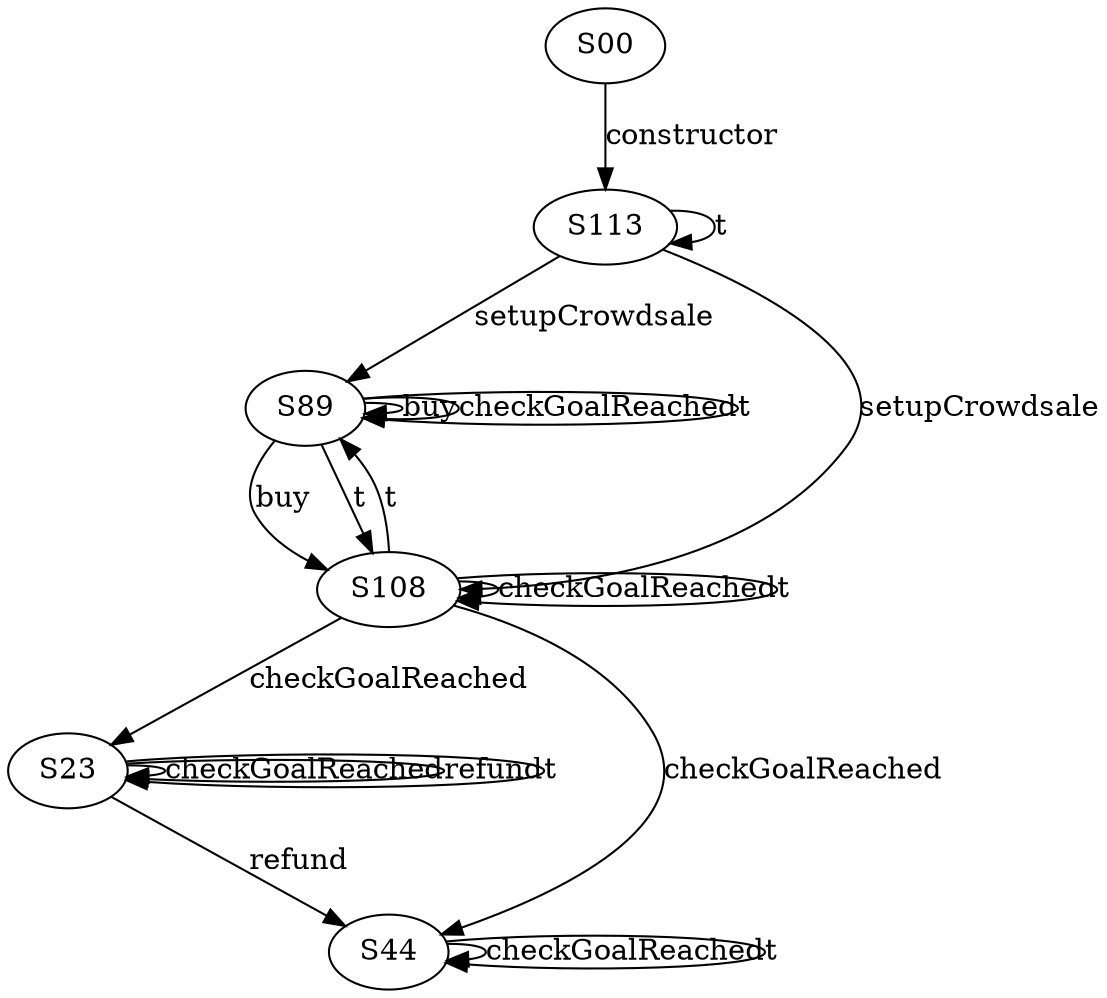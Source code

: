 digraph {

S00->S113 [label="constructor", style="", color="black"]
S113->S89 [label="setupCrowdsale", style="", color="black"]
S113->S108 [label="setupCrowdsale", style="", color="black"]
S113->S113 [label="t", style="", color="black"]
S89->S89 [label="buy", style="", color="black"]
S89->S108 [label="buy", style="", color="black"]
S89->S89 [label="checkGoalReached", style="", color="black"]
S89->S89 [label="t", style="", color="black"]
S89->S108 [label="t", style="", color="black"]
S108->S23 [label="checkGoalReached", style="", color="black"]
S108->S44 [label="checkGoalReached", style="", color="black"]
S108->S108 [label="checkGoalReached", style="", color="black"]
S108->S89 [label="t", style="", color="black"]
S108->S108 [label="t", style="", color="black"]
S23->S23 [label="checkGoalReached", style="", color="black"]
S23->S23 [label="refund", style="", color="black"]
S23->S44 [label="refund", style="", color="black"]
S23->S23 [label="t", style="", color="black"]
S44->S44 [label="checkGoalReached", style="", color="black"]
S44->S44 [label="t", style="", color="black"]
}